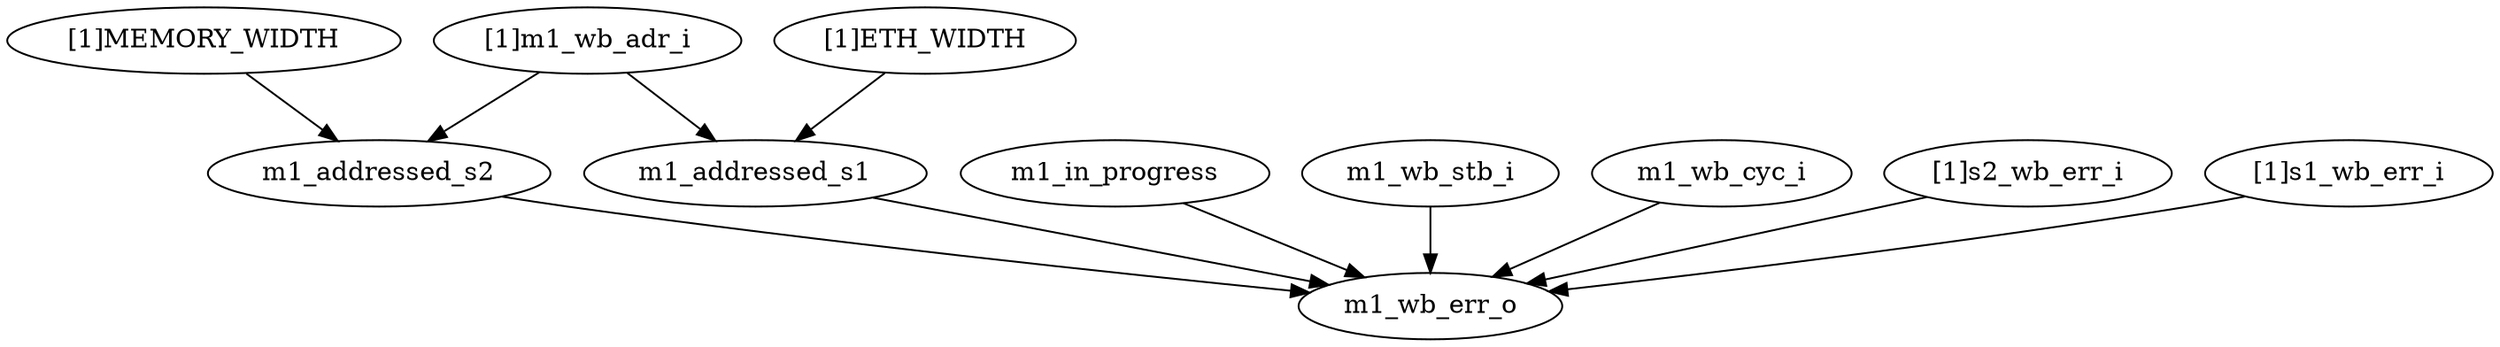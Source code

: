 strict digraph "" {
	m1_addressed_s1	 [complexity=5,
		importance=0.13455929154,
		rank=0.0269118583079];
	m1_wb_err_o	 [complexity=0,
		importance=0.0291625431297,
		rank=0.0];
	m1_addressed_s1 -> m1_wb_err_o;
	"[1]MEMORY_WIDTH"	 [complexity=11,
		importance=0.118421523494,
		rank=0.0107655930449];
	m1_addressed_s2	 [complexity=5,
		importance=0.10539674841,
		rank=0.021079349682];
	"[1]MEMORY_WIDTH" -> m1_addressed_s2;
	m1_addressed_s2 -> m1_wb_err_o;
	m1_in_progress	 [complexity=1,
		importance=0.138239052825,
		rank=0.138239052825];
	m1_in_progress -> m1_wb_err_o;
	"[1]ETH_WIDTH"	 [complexity=11,
		importance=0.147584066623,
		rank=0.0134167333294];
	"[1]ETH_WIDTH" -> m1_addressed_s1;
	m1_wb_stb_i	 [complexity=4,
		importance=0.0713498613433,
		rank=0.0178374653358];
	m1_wb_stb_i -> m1_wb_err_o;
	"[1]m1_wb_adr_i"	 [complexity=11,
		importance=0.118421523494,
		rank=0.0107655930449];
	"[1]m1_wb_adr_i" -> m1_addressed_s1;
	"[1]m1_wb_adr_i" -> m1_addressed_s2;
	m1_wb_cyc_i	 [complexity=4,
		importance=0.0713498613433,
		rank=0.0178374653358];
	m1_wb_cyc_i -> m1_wb_err_o;
	"[1]s2_wb_err_i"	 [complexity=2,
		importance=0.0421873182136,
		rank=0.0210936591068];
	"[1]s2_wb_err_i" -> m1_wb_err_o;
	"[1]s1_wb_err_i"	 [complexity=2,
		importance=0.0421873182136,
		rank=0.0210936591068];
	"[1]s1_wb_err_i" -> m1_wb_err_o;
}

